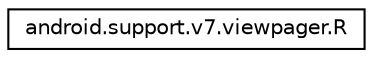 digraph "Graphical Class Hierarchy"
{
 // LATEX_PDF_SIZE
  edge [fontname="Helvetica",fontsize="10",labelfontname="Helvetica",labelfontsize="10"];
  node [fontname="Helvetica",fontsize="10",shape=record];
  rankdir="LR";
  Node0 [label="android.support.v7.viewpager.R",height=0.2,width=0.4,color="black", fillcolor="white", style="filled",URL="$classandroid_1_1support_1_1v7_1_1viewpager_1_1_r.html",tooltip=" "];
}
